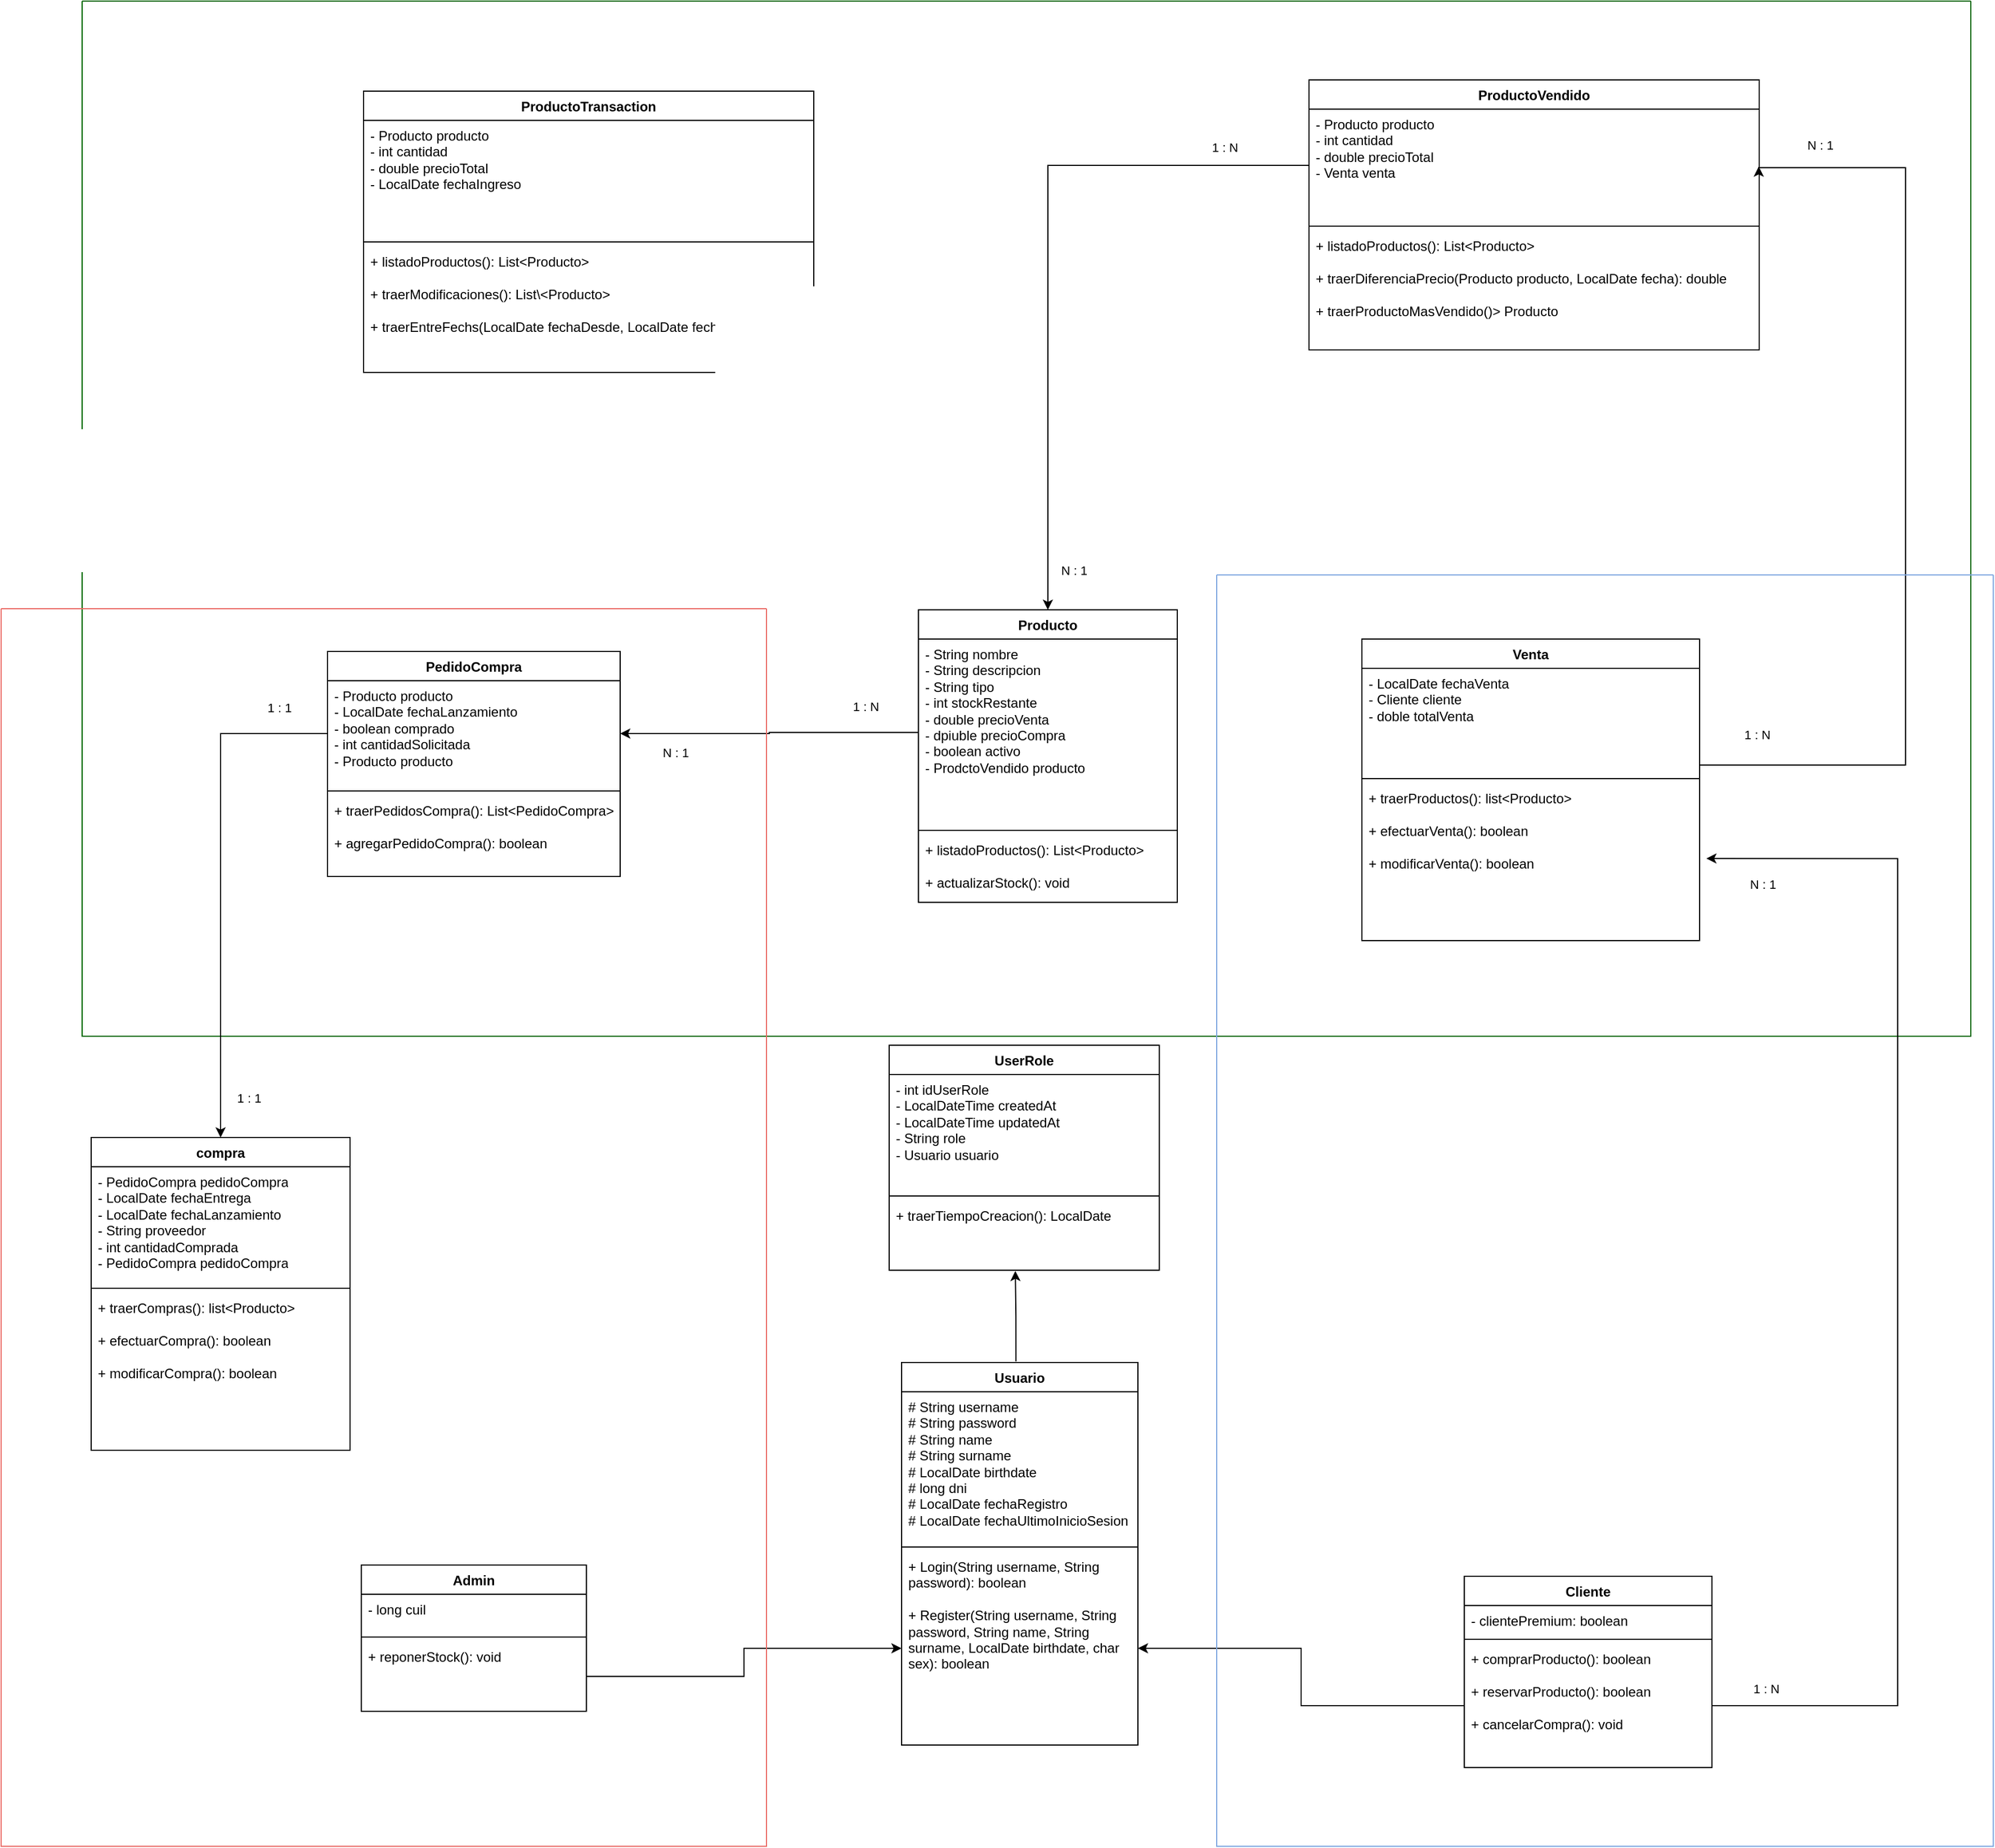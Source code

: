 <mxfile version="24.4.0" type="device">
  <diagram name="Page-1" id="HmrVY4wE8MMxxRCcKY9m">
    <mxGraphModel dx="3590" dy="2683" grid="0" gridSize="10" guides="0" tooltips="0" connect="0" arrows="1" fold="1" page="0" pageScale="1" pageWidth="850" pageHeight="1100" math="0" shadow="0">
      <root>
        <mxCell id="0" />
        <mxCell id="1" parent="0" />
        <mxCell id="le3qtBYaP5UWTjVEZjUy-5" value="" style="swimlane;startSize=0;fillColor=#006600;strokeColor=#006600;" parent="1" vertex="1">
          <mxGeometry x="-468" y="-850" width="1678" height="920" as="geometry">
            <mxRectangle x="60" y="-790" width="50" height="40" as="alternateBounds" />
          </mxGeometry>
        </mxCell>
        <mxCell id="4ks3OBhqP0gUzXqVrc_B-73" value="ProductoTransaction" style="swimlane;fontStyle=1;align=center;verticalAlign=top;childLayout=stackLayout;horizontal=1;startSize=26;horizontalStack=0;resizeParent=1;resizeParentMax=0;resizeLast=0;collapsible=1;marginBottom=0;whiteSpace=wrap;html=1;" parent="le3qtBYaP5UWTjVEZjUy-5" vertex="1">
          <mxGeometry x="250" y="80" width="400" height="250" as="geometry" />
        </mxCell>
        <mxCell id="4ks3OBhqP0gUzXqVrc_B-74" value="- Producto producto&lt;br&gt;&lt;div&gt;- int cantidad&lt;/div&gt;&lt;div&gt;- double precioTotal&lt;/div&gt;&lt;div&gt;- LocalDate fechaIngreso&lt;/div&gt;" style="text;strokeColor=none;fillColor=none;align=left;verticalAlign=top;spacingLeft=4;spacingRight=4;overflow=hidden;rotatable=0;points=[[0,0.5],[1,0.5]];portConstraint=eastwest;whiteSpace=wrap;html=1;" parent="4ks3OBhqP0gUzXqVrc_B-73" vertex="1">
          <mxGeometry y="26" width="400" height="104" as="geometry" />
        </mxCell>
        <mxCell id="4ks3OBhqP0gUzXqVrc_B-75" value="" style="line;strokeWidth=1;fillColor=none;align=left;verticalAlign=middle;spacingTop=-1;spacingLeft=3;spacingRight=3;rotatable=0;labelPosition=right;points=[];portConstraint=eastwest;strokeColor=inherit;" parent="4ks3OBhqP0gUzXqVrc_B-73" vertex="1">
          <mxGeometry y="130" width="400" height="8" as="geometry" />
        </mxCell>
        <mxCell id="4ks3OBhqP0gUzXqVrc_B-76" value="+ listadoProductos(): List&amp;lt;Producto&amp;gt;&lt;div&gt;&lt;br&gt;&lt;div&gt;+ traerModificaciones(): List\&amp;lt;Producto&amp;gt;&lt;/div&gt;&lt;div&gt;&lt;br&gt;&lt;/div&gt;&lt;div&gt;+ traerEntreFechs(LocalDate fechaDesde, LocalDate fechaHasta)&lt;/div&gt;&lt;/div&gt;" style="text;strokeColor=none;fillColor=none;align=left;verticalAlign=top;spacingLeft=4;spacingRight=4;overflow=hidden;rotatable=0;points=[[0,0.5],[1,0.5]];portConstraint=eastwest;whiteSpace=wrap;html=1;" parent="4ks3OBhqP0gUzXqVrc_B-73" vertex="1">
          <mxGeometry y="138" width="400" height="112" as="geometry" />
        </mxCell>
        <mxCell id="4ks3OBhqP0gUzXqVrc_B-68" value="ProductoVendido" style="swimlane;fontStyle=1;align=center;verticalAlign=top;childLayout=stackLayout;horizontal=1;startSize=26;horizontalStack=0;resizeParent=1;resizeParentMax=0;resizeLast=0;collapsible=1;marginBottom=0;whiteSpace=wrap;html=1;" parent="le3qtBYaP5UWTjVEZjUy-5" vertex="1">
          <mxGeometry x="1090" y="70" width="400" height="240" as="geometry" />
        </mxCell>
        <mxCell id="4ks3OBhqP0gUzXqVrc_B-69" value="- Producto producto&lt;br&gt;&lt;div&gt;- int cantidad&lt;/div&gt;&lt;div&gt;- double precioTotal&lt;/div&gt;&lt;div&gt;- Venta venta&lt;/div&gt;" style="text;strokeColor=none;fillColor=none;align=left;verticalAlign=top;spacingLeft=4;spacingRight=4;overflow=hidden;rotatable=0;points=[[0,0.5],[1,0.5]];portConstraint=eastwest;whiteSpace=wrap;html=1;" parent="4ks3OBhqP0gUzXqVrc_B-68" vertex="1">
          <mxGeometry y="26" width="400" height="100" as="geometry" />
        </mxCell>
        <mxCell id="4ks3OBhqP0gUzXqVrc_B-70" value="" style="line;strokeWidth=1;fillColor=none;align=left;verticalAlign=middle;spacingTop=-1;spacingLeft=3;spacingRight=3;rotatable=0;labelPosition=right;points=[];portConstraint=eastwest;strokeColor=inherit;" parent="4ks3OBhqP0gUzXqVrc_B-68" vertex="1">
          <mxGeometry y="126" width="400" height="8" as="geometry" />
        </mxCell>
        <mxCell id="4ks3OBhqP0gUzXqVrc_B-71" value="+ listadoProductos(): List&amp;lt;Producto&amp;gt;&lt;div&gt;&lt;br&gt;&lt;/div&gt;&lt;div&gt;+ traerDiferenciaPrecio(Producto producto, LocalDate fecha): double&lt;/div&gt;&lt;div&gt;&lt;br&gt;&lt;/div&gt;&lt;div&gt;+ traerProductoMasVendido()&amp;gt; Producto&lt;/div&gt;" style="text;strokeColor=none;fillColor=none;align=left;verticalAlign=top;spacingLeft=4;spacingRight=4;overflow=hidden;rotatable=0;points=[[0,0.5],[1,0.5]];portConstraint=eastwest;whiteSpace=wrap;html=1;" parent="4ks3OBhqP0gUzXqVrc_B-68" vertex="1">
          <mxGeometry y="134" width="400" height="106" as="geometry" />
        </mxCell>
        <mxCell id="4ks3OBhqP0gUzXqVrc_B-1" value="Producto" style="swimlane;fontStyle=1;align=center;verticalAlign=top;childLayout=stackLayout;horizontal=1;startSize=26;horizontalStack=0;resizeParent=1;resizeParentMax=0;resizeLast=0;collapsible=1;marginBottom=0;whiteSpace=wrap;html=1;" parent="le3qtBYaP5UWTjVEZjUy-5" vertex="1">
          <mxGeometry x="743" y="541" width="230" height="260" as="geometry" />
        </mxCell>
        <mxCell id="4ks3OBhqP0gUzXqVrc_B-2" value="- String nombre&lt;div&gt;- String descripcion&lt;/div&gt;&lt;div&gt;- String tipo&lt;/div&gt;&lt;div&gt;- int stockRestante&lt;/div&gt;&lt;div&gt;- double precioVenta&lt;/div&gt;&lt;div&gt;- dpiuble precioCompra&lt;/div&gt;&lt;div&gt;- boolean activo&lt;/div&gt;&lt;div&gt;- ProdctoVendido producto&lt;/div&gt;" style="text;strokeColor=none;fillColor=none;align=left;verticalAlign=top;spacingLeft=4;spacingRight=4;overflow=hidden;rotatable=0;points=[[0,0.5],[1,0.5]];portConstraint=eastwest;whiteSpace=wrap;html=1;" parent="4ks3OBhqP0gUzXqVrc_B-1" vertex="1">
          <mxGeometry y="26" width="230" height="166" as="geometry" />
        </mxCell>
        <mxCell id="4ks3OBhqP0gUzXqVrc_B-3" value="" style="line;strokeWidth=1;fillColor=none;align=left;verticalAlign=middle;spacingTop=-1;spacingLeft=3;spacingRight=3;rotatable=0;labelPosition=right;points=[];portConstraint=eastwest;strokeColor=inherit;" parent="4ks3OBhqP0gUzXqVrc_B-1" vertex="1">
          <mxGeometry y="192" width="230" height="8" as="geometry" />
        </mxCell>
        <mxCell id="4ks3OBhqP0gUzXqVrc_B-4" value="+ listadoProductos(): List&amp;lt;Producto&amp;gt;&lt;div&gt;&lt;br&gt;&lt;/div&gt;&lt;div&gt;+ actualizarStock(): void&amp;nbsp;&lt;/div&gt;" style="text;strokeColor=none;fillColor=none;align=left;verticalAlign=top;spacingLeft=4;spacingRight=4;overflow=hidden;rotatable=0;points=[[0,0.5],[1,0.5]];portConstraint=eastwest;whiteSpace=wrap;html=1;" parent="4ks3OBhqP0gUzXqVrc_B-1" vertex="1">
          <mxGeometry y="200" width="230" height="60" as="geometry" />
        </mxCell>
        <mxCell id="0GRXA5EPv8JtDz4fpHrP-1" style="edgeStyle=orthogonalEdgeStyle;rounded=0;orthogonalLoop=1;jettySize=auto;html=1;entryX=0.5;entryY=0;entryDx=0;entryDy=0;" edge="1" parent="le3qtBYaP5UWTjVEZjUy-5" source="4ks3OBhqP0gUzXqVrc_B-69" target="4ks3OBhqP0gUzXqVrc_B-1">
          <mxGeometry relative="1" as="geometry" />
        </mxCell>
        <mxCell id="0GRXA5EPv8JtDz4fpHrP-2" value="N : 1" style="edgeLabel;html=1;align=center;verticalAlign=middle;resizable=0;points=[];" vertex="1" connectable="0" parent="0GRXA5EPv8JtDz4fpHrP-1">
          <mxGeometry x="0.866" y="-3" relative="1" as="geometry">
            <mxPoint x="26" y="7" as="offset" />
          </mxGeometry>
        </mxCell>
        <mxCell id="0GRXA5EPv8JtDz4fpHrP-3" value="1 : N" style="edgeLabel;html=1;align=center;verticalAlign=middle;resizable=0;points=[];" vertex="1" connectable="0" parent="0GRXA5EPv8JtDz4fpHrP-1">
          <mxGeometry x="-0.76" relative="1" as="geometry">
            <mxPoint y="-16" as="offset" />
          </mxGeometry>
        </mxCell>
        <mxCell id="4ks3OBhqP0gUzXqVrc_B-5" value="Usuario" style="swimlane;fontStyle=1;align=center;verticalAlign=top;childLayout=stackLayout;horizontal=1;startSize=26;horizontalStack=0;resizeParent=1;resizeParentMax=0;resizeLast=0;collapsible=1;marginBottom=0;whiteSpace=wrap;html=1;" parent="1" vertex="1">
          <mxGeometry x="260" y="360" width="210" height="340" as="geometry" />
        </mxCell>
        <mxCell id="4ks3OBhqP0gUzXqVrc_B-6" value="&lt;div&gt;# String username&lt;/div&gt;&lt;div&gt;# String password&lt;/div&gt;# String name&lt;div&gt;# String surname&lt;/div&gt;&lt;div&gt;# LocalDate birthdate&lt;/div&gt;&lt;div&gt;# long dni&lt;/div&gt;&lt;div&gt;# LocalDate fechaRegistro&lt;/div&gt;&lt;div&gt;# LocalDate fechaUltimoInicioSesion&lt;/div&gt;" style="text;strokeColor=none;fillColor=none;align=left;verticalAlign=top;spacingLeft=4;spacingRight=4;overflow=hidden;rotatable=0;points=[[0,0.5],[1,0.5]];portConstraint=eastwest;whiteSpace=wrap;html=1;" parent="4ks3OBhqP0gUzXqVrc_B-5" vertex="1">
          <mxGeometry y="26" width="210" height="134" as="geometry" />
        </mxCell>
        <mxCell id="4ks3OBhqP0gUzXqVrc_B-7" value="" style="line;strokeWidth=1;fillColor=none;align=left;verticalAlign=middle;spacingTop=-1;spacingLeft=3;spacingRight=3;rotatable=0;labelPosition=right;points=[];portConstraint=eastwest;strokeColor=inherit;" parent="4ks3OBhqP0gUzXqVrc_B-5" vertex="1">
          <mxGeometry y="160" width="210" height="8" as="geometry" />
        </mxCell>
        <mxCell id="4ks3OBhqP0gUzXqVrc_B-8" value="+ Login(String username, String password): boolean&lt;div&gt;&lt;br&gt;&lt;/div&gt;&lt;div&gt;+ Register(String username, String password, String name, String surname, LocalDate birthdate, char sex): boolean&lt;/div&gt;" style="text;strokeColor=none;fillColor=none;align=left;verticalAlign=top;spacingLeft=4;spacingRight=4;overflow=hidden;rotatable=0;points=[[0,0.5],[1,0.5]];portConstraint=eastwest;whiteSpace=wrap;html=1;" parent="4ks3OBhqP0gUzXqVrc_B-5" vertex="1">
          <mxGeometry y="168" width="210" height="172" as="geometry" />
        </mxCell>
        <mxCell id="4ks3OBhqP0gUzXqVrc_B-9" value="Admin" style="swimlane;fontStyle=1;align=center;verticalAlign=top;childLayout=stackLayout;horizontal=1;startSize=26;horizontalStack=0;resizeParent=1;resizeParentMax=0;resizeLast=0;collapsible=1;marginBottom=0;whiteSpace=wrap;html=1;" parent="1" vertex="1">
          <mxGeometry x="-220" y="540" width="200" height="130" as="geometry" />
        </mxCell>
        <mxCell id="4ks3OBhqP0gUzXqVrc_B-10" value="- long cuil&lt;div&gt;&lt;br&gt;&lt;/div&gt;" style="text;strokeColor=none;fillColor=none;align=left;verticalAlign=top;spacingLeft=4;spacingRight=4;overflow=hidden;rotatable=0;points=[[0,0.5],[1,0.5]];portConstraint=eastwest;whiteSpace=wrap;html=1;" parent="4ks3OBhqP0gUzXqVrc_B-9" vertex="1">
          <mxGeometry y="26" width="200" height="34" as="geometry" />
        </mxCell>
        <mxCell id="4ks3OBhqP0gUzXqVrc_B-11" value="" style="line;strokeWidth=1;fillColor=none;align=left;verticalAlign=middle;spacingTop=-1;spacingLeft=3;spacingRight=3;rotatable=0;labelPosition=right;points=[];portConstraint=eastwest;strokeColor=inherit;" parent="4ks3OBhqP0gUzXqVrc_B-9" vertex="1">
          <mxGeometry y="60" width="200" height="8" as="geometry" />
        </mxCell>
        <mxCell id="4ks3OBhqP0gUzXqVrc_B-12" value="+ reponerStock(): void" style="text;strokeColor=none;fillColor=none;align=left;verticalAlign=top;spacingLeft=4;spacingRight=4;overflow=hidden;rotatable=0;points=[[0,0.5],[1,0.5]];portConstraint=eastwest;whiteSpace=wrap;html=1;" parent="4ks3OBhqP0gUzXqVrc_B-9" vertex="1">
          <mxGeometry y="68" width="200" height="62" as="geometry" />
        </mxCell>
        <mxCell id="4ks3OBhqP0gUzXqVrc_B-72" style="edgeStyle=orthogonalEdgeStyle;rounded=0;orthogonalLoop=1;jettySize=auto;html=1;entryX=0.999;entryY=0.51;entryDx=0;entryDy=0;entryPerimeter=0;" parent="1" source="4ks3OBhqP0gUzXqVrc_B-13" target="4ks3OBhqP0gUzXqVrc_B-69" edge="1">
          <mxGeometry relative="1" as="geometry">
            <Array as="points">
              <mxPoint x="1152" y="-171" />
              <mxPoint x="1152" y="-702" />
              <mxPoint x="1022" y="-702" />
            </Array>
            <mxPoint x="1058" y="-702" as="targetPoint" />
          </mxGeometry>
        </mxCell>
        <mxCell id="3j0SpUIFb6tVLX67KvGO-5" value="1 : N" style="edgeLabel;html=1;align=center;verticalAlign=middle;resizable=0;points=[];" parent="4ks3OBhqP0gUzXqVrc_B-72" vertex="1" connectable="0">
          <mxGeometry x="-0.701" y="-1" relative="1" as="geometry">
            <mxPoint x="-76" y="-28" as="offset" />
          </mxGeometry>
        </mxCell>
        <mxCell id="3j0SpUIFb6tVLX67KvGO-6" value="N : 1" style="edgeLabel;html=1;align=center;verticalAlign=middle;resizable=0;points=[];" parent="4ks3OBhqP0gUzXqVrc_B-72" vertex="1" connectable="0">
          <mxGeometry x="0.565" y="3" relative="1" as="geometry">
            <mxPoint x="-73" y="-73" as="offset" />
          </mxGeometry>
        </mxCell>
        <mxCell id="4ks3OBhqP0gUzXqVrc_B-25" value="Cliente" style="swimlane;fontStyle=1;align=center;verticalAlign=top;childLayout=stackLayout;horizontal=1;startSize=26;horizontalStack=0;resizeParent=1;resizeParentMax=0;resizeLast=0;collapsible=1;marginBottom=0;whiteSpace=wrap;html=1;" parent="1" vertex="1">
          <mxGeometry x="760" y="550" width="220" height="170" as="geometry" />
        </mxCell>
        <mxCell id="4ks3OBhqP0gUzXqVrc_B-26" value="- clientePremium: boolean" style="text;strokeColor=none;fillColor=none;align=left;verticalAlign=top;spacingLeft=4;spacingRight=4;overflow=hidden;rotatable=0;points=[[0,0.5],[1,0.5]];portConstraint=eastwest;whiteSpace=wrap;html=1;" parent="4ks3OBhqP0gUzXqVrc_B-25" vertex="1">
          <mxGeometry y="26" width="220" height="26" as="geometry" />
        </mxCell>
        <mxCell id="4ks3OBhqP0gUzXqVrc_B-27" value="" style="line;strokeWidth=1;fillColor=none;align=left;verticalAlign=middle;spacingTop=-1;spacingLeft=3;spacingRight=3;rotatable=0;labelPosition=right;points=[];portConstraint=eastwest;strokeColor=inherit;" parent="4ks3OBhqP0gUzXqVrc_B-25" vertex="1">
          <mxGeometry y="52" width="220" height="8" as="geometry" />
        </mxCell>
        <mxCell id="4ks3OBhqP0gUzXqVrc_B-28" value="+ comprarProducto(): boolean&lt;div&gt;&lt;br&gt;&lt;div&gt;+ reservarProducto(): boolean&lt;/div&gt;&lt;/div&gt;&lt;div&gt;&lt;br&gt;&lt;/div&gt;&lt;div&gt;+ cancelarCompra(): void&lt;/div&gt;" style="text;strokeColor=none;fillColor=none;align=left;verticalAlign=top;spacingLeft=4;spacingRight=4;overflow=hidden;rotatable=0;points=[[0,0.5],[1,0.5]];portConstraint=eastwest;whiteSpace=wrap;html=1;" parent="4ks3OBhqP0gUzXqVrc_B-25" vertex="1">
          <mxGeometry y="60" width="220" height="110" as="geometry" />
        </mxCell>
        <mxCell id="4ks3OBhqP0gUzXqVrc_B-51" value="compra" style="swimlane;fontStyle=1;align=center;verticalAlign=top;childLayout=stackLayout;horizontal=1;startSize=26;horizontalStack=0;resizeParent=1;resizeParentMax=0;resizeLast=0;collapsible=1;marginBottom=0;whiteSpace=wrap;html=1;" parent="1" vertex="1">
          <mxGeometry x="-460" y="160" width="230" height="278" as="geometry" />
        </mxCell>
        <mxCell id="4ks3OBhqP0gUzXqVrc_B-52" value="- PedidoCompra pedidoCompra&lt;div&gt;- LocalDate fechaEntrega&lt;/div&gt;&lt;div&gt;- LocalDate fechaLanzamiento&lt;/div&gt;&lt;div&gt;- String proveedor&lt;/div&gt;&lt;div&gt;- int cantidadComprada&lt;/div&gt;&lt;div&gt;- PedidoCompra pedidoCompra&lt;/div&gt;" style="text;strokeColor=none;fillColor=none;align=left;verticalAlign=top;spacingLeft=4;spacingRight=4;overflow=hidden;rotatable=0;points=[[0,0.5],[1,0.5]];portConstraint=eastwest;whiteSpace=wrap;html=1;" parent="4ks3OBhqP0gUzXqVrc_B-51" vertex="1">
          <mxGeometry y="26" width="230" height="104" as="geometry" />
        </mxCell>
        <mxCell id="4ks3OBhqP0gUzXqVrc_B-53" value="" style="line;strokeWidth=1;fillColor=none;align=left;verticalAlign=middle;spacingTop=-1;spacingLeft=3;spacingRight=3;rotatable=0;labelPosition=right;points=[];portConstraint=eastwest;strokeColor=inherit;" parent="4ks3OBhqP0gUzXqVrc_B-51" vertex="1">
          <mxGeometry y="130" width="230" height="8" as="geometry" />
        </mxCell>
        <mxCell id="4ks3OBhqP0gUzXqVrc_B-54" value="+ traerCompras(): list&amp;lt;Producto&amp;gt;&lt;div&gt;&lt;br&gt;&lt;/div&gt;&lt;div&gt;+ efectuarCompra(): boolean&lt;/div&gt;&lt;div&gt;&lt;br&gt;&lt;/div&gt;&lt;div&gt;+ modificarCompra(): boolean&lt;/div&gt;" style="text;strokeColor=none;fillColor=none;align=left;verticalAlign=top;spacingLeft=4;spacingRight=4;overflow=hidden;rotatable=0;points=[[0,0.5],[1,0.5]];portConstraint=eastwest;whiteSpace=wrap;html=1;" parent="4ks3OBhqP0gUzXqVrc_B-51" vertex="1">
          <mxGeometry y="138" width="230" height="140" as="geometry" />
        </mxCell>
        <mxCell id="4ks3OBhqP0gUzXqVrc_B-64" style="edgeStyle=orthogonalEdgeStyle;rounded=0;orthogonalLoop=1;jettySize=auto;html=1;entryX=0.5;entryY=0;entryDx=0;entryDy=0;" parent="1" source="4ks3OBhqP0gUzXqVrc_B-30" target="4ks3OBhqP0gUzXqVrc_B-51" edge="1">
          <mxGeometry relative="1" as="geometry" />
        </mxCell>
        <mxCell id="3j0SpUIFb6tVLX67KvGO-3" value="1 : 1" style="edgeLabel;html=1;align=center;verticalAlign=middle;resizable=0;points=[];" parent="4ks3OBhqP0gUzXqVrc_B-64" vertex="1" connectable="0">
          <mxGeometry x="0.881" y="2" relative="1" as="geometry">
            <mxPoint x="23" y="-8" as="offset" />
          </mxGeometry>
        </mxCell>
        <mxCell id="3j0SpUIFb6tVLX67KvGO-4" value="1 : 1" style="edgeLabel;html=1;align=center;verticalAlign=middle;resizable=0;points=[];" parent="4ks3OBhqP0gUzXqVrc_B-64" vertex="1" connectable="0">
          <mxGeometry x="-0.742" y="-1" relative="1" as="geometry">
            <mxPoint x="15" y="-22" as="offset" />
          </mxGeometry>
        </mxCell>
        <mxCell id="4ks3OBhqP0gUzXqVrc_B-82" style="edgeStyle=orthogonalEdgeStyle;rounded=0;orthogonalLoop=1;jettySize=auto;html=1;entryX=1;entryY=0.5;entryDx=0;entryDy=0;" parent="1" source="4ks3OBhqP0gUzXqVrc_B-2" target="4ks3OBhqP0gUzXqVrc_B-30" edge="1">
          <mxGeometry relative="1" as="geometry" />
        </mxCell>
        <mxCell id="3j0SpUIFb6tVLX67KvGO-7" value="1 : N" style="edgeLabel;html=1;align=center;verticalAlign=middle;resizable=0;points=[];" parent="4ks3OBhqP0gUzXqVrc_B-82" vertex="1" connectable="0">
          <mxGeometry x="-0.647" relative="1" as="geometry">
            <mxPoint y="-23" as="offset" />
          </mxGeometry>
        </mxCell>
        <mxCell id="3j0SpUIFb6tVLX67KvGO-8" value="N : 1" style="edgeLabel;html=1;align=center;verticalAlign=middle;resizable=0;points=[];" parent="4ks3OBhqP0gUzXqVrc_B-82" vertex="1" connectable="0">
          <mxGeometry x="0.635" y="1" relative="1" as="geometry">
            <mxPoint y="16" as="offset" />
          </mxGeometry>
        </mxCell>
        <mxCell id="3j0SpUIFb6tVLX67KvGO-13" value="UserRole" style="swimlane;fontStyle=1;align=center;verticalAlign=top;childLayout=stackLayout;horizontal=1;startSize=26;horizontalStack=0;resizeParent=1;resizeParentMax=0;resizeLast=0;collapsible=1;marginBottom=0;whiteSpace=wrap;html=1;" parent="1" vertex="1">
          <mxGeometry x="249" y="78" width="240" height="200" as="geometry" />
        </mxCell>
        <mxCell id="3j0SpUIFb6tVLX67KvGO-14" value="&lt;div&gt;- int idUserRole&lt;/div&gt;&lt;div&gt;- LocalDateTime createdAt&lt;/div&gt;&lt;div&gt;- LocalDateTime updatedAt&lt;/div&gt;&lt;div&gt;- String role&lt;/div&gt;&lt;div&gt;- Usuario usuario&lt;/div&gt;" style="text;strokeColor=none;fillColor=none;align=left;verticalAlign=top;spacingLeft=4;spacingRight=4;overflow=hidden;rotatable=0;points=[[0,0.5],[1,0.5]];portConstraint=eastwest;whiteSpace=wrap;html=1;" parent="3j0SpUIFb6tVLX67KvGO-13" vertex="1">
          <mxGeometry y="26" width="240" height="104" as="geometry" />
        </mxCell>
        <mxCell id="3j0SpUIFb6tVLX67KvGO-15" value="" style="line;strokeWidth=1;fillColor=none;align=left;verticalAlign=middle;spacingTop=-1;spacingLeft=3;spacingRight=3;rotatable=0;labelPosition=right;points=[];portConstraint=eastwest;strokeColor=inherit;" parent="3j0SpUIFb6tVLX67KvGO-13" vertex="1">
          <mxGeometry y="130" width="240" height="8" as="geometry" />
        </mxCell>
        <mxCell id="3j0SpUIFb6tVLX67KvGO-16" value="+ traerTiempoCreacion(): LocalDate" style="text;strokeColor=none;fillColor=none;align=left;verticalAlign=top;spacingLeft=4;spacingRight=4;overflow=hidden;rotatable=0;points=[[0,0.5],[1,0.5]];portConstraint=eastwest;whiteSpace=wrap;html=1;" parent="3j0SpUIFb6tVLX67KvGO-13" vertex="1">
          <mxGeometry y="138" width="240" height="62" as="geometry" />
        </mxCell>
        <mxCell id="le3qtBYaP5UWTjVEZjUy-1" style="edgeStyle=orthogonalEdgeStyle;rounded=0;orthogonalLoop=1;jettySize=auto;html=1;" parent="1" source="4ks3OBhqP0gUzXqVrc_B-28" target="4ks3OBhqP0gUzXqVrc_B-8" edge="1">
          <mxGeometry relative="1" as="geometry" />
        </mxCell>
        <mxCell id="le3qtBYaP5UWTjVEZjUy-2" style="edgeStyle=orthogonalEdgeStyle;rounded=0;orthogonalLoop=1;jettySize=auto;html=1;entryX=0;entryY=0.5;entryDx=0;entryDy=0;" parent="1" source="4ks3OBhqP0gUzXqVrc_B-12" target="4ks3OBhqP0gUzXqVrc_B-8" edge="1">
          <mxGeometry relative="1" as="geometry" />
        </mxCell>
        <mxCell id="le3qtBYaP5UWTjVEZjUy-3" value="" style="swimlane;startSize=0;strokeColor=#EA6B66;" parent="1" vertex="1">
          <mxGeometry x="-540" y="-310" width="680" height="1100" as="geometry" />
        </mxCell>
        <mxCell id="4ks3OBhqP0gUzXqVrc_B-29" value="PedidoCompra" style="swimlane;fontStyle=1;align=center;verticalAlign=top;childLayout=stackLayout;horizontal=1;startSize=26;horizontalStack=0;resizeParent=1;resizeParentMax=0;resizeLast=0;collapsible=1;marginBottom=0;whiteSpace=wrap;html=1;" parent="le3qtBYaP5UWTjVEZjUy-3" vertex="1">
          <mxGeometry x="290" y="38" width="260" height="200" as="geometry" />
        </mxCell>
        <mxCell id="4ks3OBhqP0gUzXqVrc_B-30" value="&lt;div&gt;- Producto producto&lt;/div&gt;&lt;div&gt;- LocalDate fechaLanzamiento&lt;/div&gt;&lt;div&gt;- boolean comprado&lt;/div&gt;&lt;div&gt;- int cantidadSolicitada&lt;/div&gt;&lt;div&gt;- Producto producto&lt;/div&gt;" style="text;strokeColor=none;fillColor=none;align=left;verticalAlign=top;spacingLeft=4;spacingRight=4;overflow=hidden;rotatable=0;points=[[0,0.5],[1,0.5]];portConstraint=eastwest;whiteSpace=wrap;html=1;" parent="4ks3OBhqP0gUzXqVrc_B-29" vertex="1">
          <mxGeometry y="26" width="260" height="94" as="geometry" />
        </mxCell>
        <mxCell id="4ks3OBhqP0gUzXqVrc_B-31" value="" style="line;strokeWidth=1;fillColor=none;align=left;verticalAlign=middle;spacingTop=-1;spacingLeft=3;spacingRight=3;rotatable=0;labelPosition=right;points=[];portConstraint=eastwest;strokeColor=inherit;" parent="4ks3OBhqP0gUzXqVrc_B-29" vertex="1">
          <mxGeometry y="120" width="260" height="8" as="geometry" />
        </mxCell>
        <mxCell id="4ks3OBhqP0gUzXqVrc_B-32" value="&lt;div&gt;+ traerPedidosCompra(): List&amp;lt;PedidoCompra&amp;gt;&lt;/div&gt;&lt;div&gt;&lt;br&gt;&lt;/div&gt;+ agregarPedidoCompra(): boolean" style="text;strokeColor=none;fillColor=none;align=left;verticalAlign=top;spacingLeft=4;spacingRight=4;overflow=hidden;rotatable=0;points=[[0,0.5],[1,0.5]];portConstraint=eastwest;whiteSpace=wrap;html=1;" parent="4ks3OBhqP0gUzXqVrc_B-29" vertex="1">
          <mxGeometry y="128" width="260" height="72" as="geometry" />
        </mxCell>
        <mxCell id="le3qtBYaP5UWTjVEZjUy-4" value="" style="swimlane;startSize=0;strokeColor=#7EA6E0;" parent="1" vertex="1">
          <mxGeometry x="540" y="-340" width="690" height="1130" as="geometry" />
        </mxCell>
        <mxCell id="4ks3OBhqP0gUzXqVrc_B-13" value="Venta" style="swimlane;fontStyle=1;align=center;verticalAlign=top;childLayout=stackLayout;horizontal=1;startSize=26;horizontalStack=0;resizeParent=1;resizeParentMax=0;resizeLast=0;collapsible=1;marginBottom=0;whiteSpace=wrap;html=1;" parent="le3qtBYaP5UWTjVEZjUy-4" vertex="1">
          <mxGeometry x="129" y="57" width="300" height="268" as="geometry" />
        </mxCell>
        <mxCell id="4ks3OBhqP0gUzXqVrc_B-14" value="- LocalDate fechaVenta&lt;div&gt;- Cliente cliente&lt;/div&gt;&lt;div&gt;- doble totalVenta&lt;/div&gt;" style="text;strokeColor=none;fillColor=none;align=left;verticalAlign=top;spacingLeft=4;spacingRight=4;overflow=hidden;rotatable=0;points=[[0,0.5],[1,0.5]];portConstraint=eastwest;whiteSpace=wrap;html=1;" parent="4ks3OBhqP0gUzXqVrc_B-13" vertex="1">
          <mxGeometry y="26" width="300" height="94" as="geometry" />
        </mxCell>
        <mxCell id="4ks3OBhqP0gUzXqVrc_B-15" value="" style="line;strokeWidth=1;fillColor=none;align=left;verticalAlign=middle;spacingTop=-1;spacingLeft=3;spacingRight=3;rotatable=0;labelPosition=right;points=[];portConstraint=eastwest;strokeColor=inherit;" parent="4ks3OBhqP0gUzXqVrc_B-13" vertex="1">
          <mxGeometry y="120" width="300" height="8" as="geometry" />
        </mxCell>
        <mxCell id="4ks3OBhqP0gUzXqVrc_B-16" value="+ traerProductos(): list&amp;lt;Producto&amp;gt;&lt;div&gt;&lt;br&gt;&lt;/div&gt;&lt;div&gt;+ efectuarVenta(): boolean&lt;/div&gt;&lt;div&gt;&lt;br&gt;&lt;/div&gt;&lt;div&gt;+ modificarVenta(): boolean&lt;/div&gt;" style="text;strokeColor=none;fillColor=none;align=left;verticalAlign=top;spacingLeft=4;spacingRight=4;overflow=hidden;rotatable=0;points=[[0,0.5],[1,0.5]];portConstraint=eastwest;whiteSpace=wrap;html=1;" parent="4ks3OBhqP0gUzXqVrc_B-13" vertex="1">
          <mxGeometry y="128" width="300" height="140" as="geometry" />
        </mxCell>
        <mxCell id="0GRXA5EPv8JtDz4fpHrP-4" style="edgeStyle=orthogonalEdgeStyle;rounded=0;orthogonalLoop=1;jettySize=auto;html=1;entryX=0.467;entryY=1.01;entryDx=0;entryDy=0;entryPerimeter=0;exitX=0.484;exitY=-0.003;exitDx=0;exitDy=0;exitPerimeter=0;" edge="1" parent="1" source="4ks3OBhqP0gUzXqVrc_B-5" target="3j0SpUIFb6tVLX67KvGO-16">
          <mxGeometry relative="1" as="geometry" />
        </mxCell>
        <mxCell id="0GRXA5EPv8JtDz4fpHrP-5" style="edgeStyle=orthogonalEdgeStyle;rounded=0;orthogonalLoop=1;jettySize=auto;html=1;entryX=1.02;entryY=0.479;entryDx=0;entryDy=0;entryPerimeter=0;" edge="1" parent="1" source="4ks3OBhqP0gUzXqVrc_B-28" target="4ks3OBhqP0gUzXqVrc_B-16">
          <mxGeometry relative="1" as="geometry">
            <Array as="points">
              <mxPoint x="1145" y="665" />
              <mxPoint x="1145" y="-88" />
            </Array>
          </mxGeometry>
        </mxCell>
        <mxCell id="0GRXA5EPv8JtDz4fpHrP-6" value="N : 1" style="edgeLabel;html=1;align=center;verticalAlign=middle;resizable=0;points=[];" vertex="1" connectable="0" parent="0GRXA5EPv8JtDz4fpHrP-5">
          <mxGeometry x="0.903" y="7" relative="1" as="geometry">
            <mxPoint x="-3" y="16" as="offset" />
          </mxGeometry>
        </mxCell>
        <mxCell id="0GRXA5EPv8JtDz4fpHrP-7" value="1 : N" style="edgeLabel;html=1;align=center;verticalAlign=middle;resizable=0;points=[];" vertex="1" connectable="0" parent="0GRXA5EPv8JtDz4fpHrP-5">
          <mxGeometry x="-0.894" y="5" relative="1" as="geometry">
            <mxPoint x="-10" y="-10" as="offset" />
          </mxGeometry>
        </mxCell>
      </root>
    </mxGraphModel>
  </diagram>
</mxfile>
